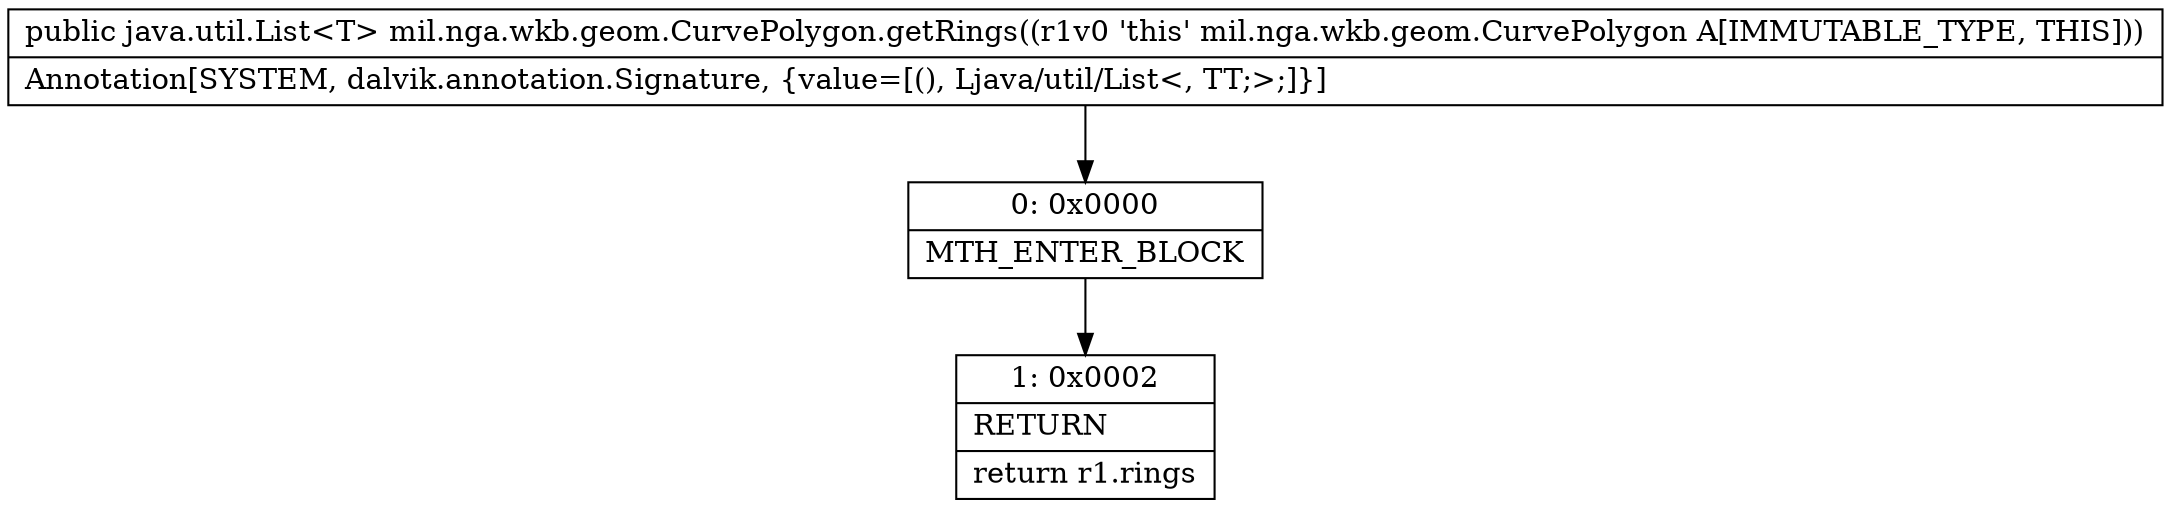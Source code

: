 digraph "CFG formil.nga.wkb.geom.CurvePolygon.getRings()Ljava\/util\/List;" {
Node_0 [shape=record,label="{0\:\ 0x0000|MTH_ENTER_BLOCK\l}"];
Node_1 [shape=record,label="{1\:\ 0x0002|RETURN\l|return r1.rings\l}"];
MethodNode[shape=record,label="{public java.util.List\<T\> mil.nga.wkb.geom.CurvePolygon.getRings((r1v0 'this' mil.nga.wkb.geom.CurvePolygon A[IMMUTABLE_TYPE, THIS]))  | Annotation[SYSTEM, dalvik.annotation.Signature, \{value=[(), Ljava\/util\/List\<, TT;\>;]\}]\l}"];
MethodNode -> Node_0;
Node_0 -> Node_1;
}


